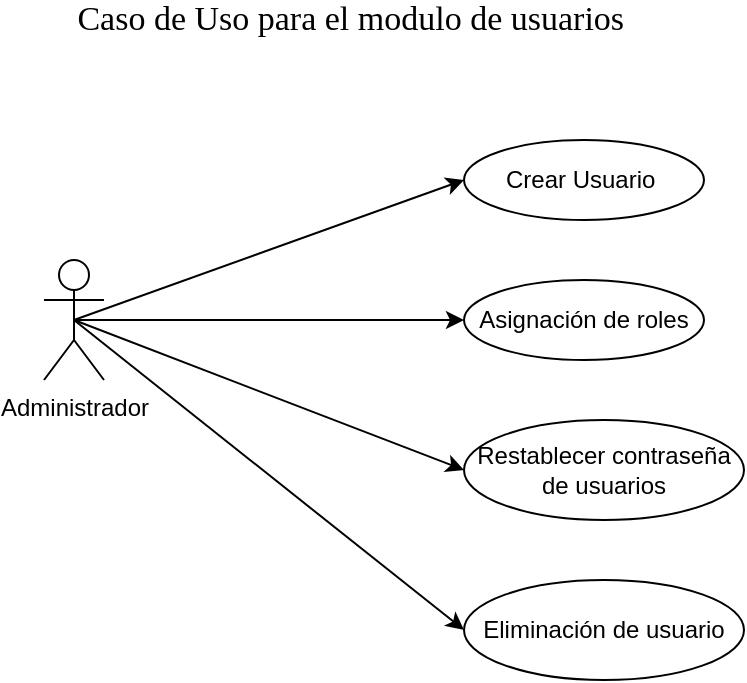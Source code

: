 <mxfile version="19.0.0" type="github">
  <diagram id="rc7JTz_sRh7tGSv_y6ly" name="Page-1">
    <mxGraphModel dx="723" dy="378" grid="1" gridSize="10" guides="1" tooltips="1" connect="1" arrows="1" fold="1" page="1" pageScale="1" pageWidth="827" pageHeight="1169" math="0" shadow="0">
      <root>
        <object label="" id="0">
          <mxCell />
        </object>
        <mxCell id="1" parent="0" />
        <mxCell id="3d9LdOU5SoOI7ffrQBRm-5" style="rounded=0;orthogonalLoop=1;jettySize=auto;html=1;exitX=0.5;exitY=0.5;exitDx=0;exitDy=0;exitPerimeter=0;entryX=0;entryY=0.5;entryDx=0;entryDy=0;strokeColor=none;" edge="1" parent="1" source="3d9LdOU5SoOI7ffrQBRm-1" target="3d9LdOU5SoOI7ffrQBRm-4">
          <mxGeometry relative="1" as="geometry" />
        </mxCell>
        <mxCell id="3d9LdOU5SoOI7ffrQBRm-7" style="orthogonalLoop=1;jettySize=auto;html=1;exitX=0.5;exitY=0.5;exitDx=0;exitDy=0;exitPerimeter=0;entryX=0;entryY=0.5;entryDx=0;entryDy=0;rounded=0;" edge="1" parent="1" source="3d9LdOU5SoOI7ffrQBRm-1" target="3d9LdOU5SoOI7ffrQBRm-6">
          <mxGeometry relative="1" as="geometry" />
        </mxCell>
        <mxCell id="3d9LdOU5SoOI7ffrQBRm-10" style="edgeStyle=none;rounded=0;orthogonalLoop=1;jettySize=auto;html=1;exitX=0.5;exitY=0.5;exitDx=0;exitDy=0;exitPerimeter=0;entryX=0;entryY=0.5;entryDx=0;entryDy=0;" edge="1" parent="1" source="3d9LdOU5SoOI7ffrQBRm-1" target="3d9LdOU5SoOI7ffrQBRm-9">
          <mxGeometry relative="1" as="geometry" />
        </mxCell>
        <mxCell id="3d9LdOU5SoOI7ffrQBRm-12" style="edgeStyle=none;rounded=0;orthogonalLoop=1;jettySize=auto;html=1;exitX=0.5;exitY=0.5;exitDx=0;exitDy=0;exitPerimeter=0;fontFamily=Times New Roman;fontSize=17;" edge="1" parent="1" source="3d9LdOU5SoOI7ffrQBRm-1">
          <mxGeometry relative="1" as="geometry">
            <mxPoint x="400" y="280" as="targetPoint" />
          </mxGeometry>
        </mxCell>
        <mxCell id="3d9LdOU5SoOI7ffrQBRm-14" style="edgeStyle=none;rounded=0;orthogonalLoop=1;jettySize=auto;html=1;exitX=0.5;exitY=0.5;exitDx=0;exitDy=0;exitPerimeter=0;entryX=0;entryY=0.5;entryDx=0;entryDy=0;fontFamily=Times New Roman;fontSize=17;" edge="1" parent="1" source="3d9LdOU5SoOI7ffrQBRm-1" target="3d9LdOU5SoOI7ffrQBRm-13">
          <mxGeometry relative="1" as="geometry" />
        </mxCell>
        <mxCell id="3d9LdOU5SoOI7ffrQBRm-1" value="Administrador" style="shape=umlActor;verticalLabelPosition=bottom;verticalAlign=top;html=1;outlineConnect=0;" vertex="1" parent="1">
          <mxGeometry x="190" y="320" width="30" height="60" as="geometry" />
        </mxCell>
        <mxCell id="3d9LdOU5SoOI7ffrQBRm-4" value="Crear Usuario&amp;nbsp;" style="ellipse;whiteSpace=wrap;html=1;" vertex="1" parent="1">
          <mxGeometry x="400" y="260" width="120" height="40" as="geometry" />
        </mxCell>
        <mxCell id="3d9LdOU5SoOI7ffrQBRm-6" value="Restablecer contraseña de usuarios" style="ellipse;whiteSpace=wrap;html=1;" vertex="1" parent="1">
          <mxGeometry x="400" y="400" width="140" height="50" as="geometry" />
        </mxCell>
        <mxCell id="3d9LdOU5SoOI7ffrQBRm-8" value="&lt;font face=&quot;Times New Roman&quot; style=&quot;font-size: 17px;&quot;&gt;Caso de Uso para el modulo de usuarios&amp;nbsp;&lt;/font&gt;" style="text;html=1;resizable=0;autosize=1;align=center;verticalAlign=middle;points=[];fillColor=none;strokeColor=none;rounded=0;" vertex="1" parent="1">
          <mxGeometry x="200" y="190" width="290" height="20" as="geometry" />
        </mxCell>
        <mxCell id="3d9LdOU5SoOI7ffrQBRm-9" value="Asignación de roles" style="ellipse;whiteSpace=wrap;html=1;" vertex="1" parent="1">
          <mxGeometry x="400" y="330" width="120" height="40" as="geometry" />
        </mxCell>
        <mxCell id="3d9LdOU5SoOI7ffrQBRm-13" value="Eliminación de usuario" style="ellipse;whiteSpace=wrap;html=1;" vertex="1" parent="1">
          <mxGeometry x="400" y="480" width="140" height="50" as="geometry" />
        </mxCell>
      </root>
    </mxGraphModel>
  </diagram>
</mxfile>
